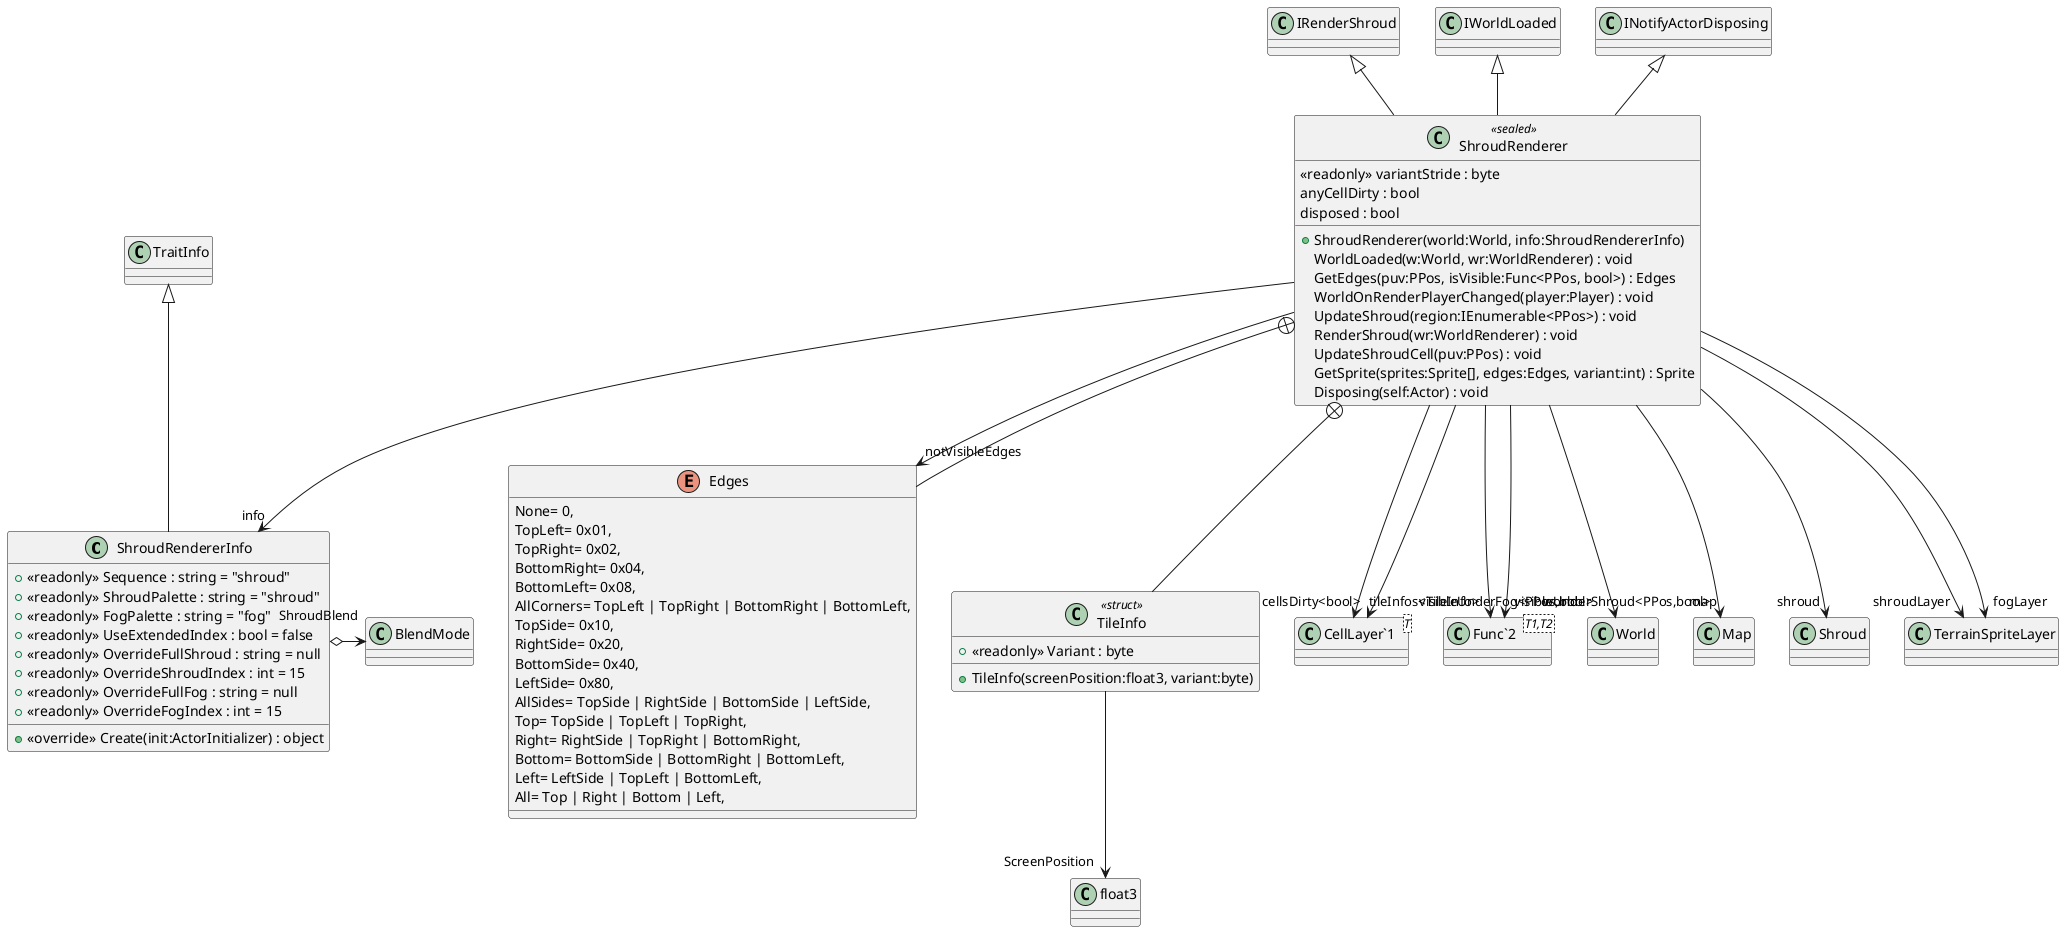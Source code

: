 @startuml
class ShroudRendererInfo {
    + <<readonly>> Sequence : string = "shroud"
    + <<readonly>> ShroudPalette : string = "shroud"
    + <<readonly>> FogPalette : string = "fog"
    + <<readonly>> UseExtendedIndex : bool = false
    + <<readonly>> OverrideFullShroud : string = null
    + <<readonly>> OverrideShroudIndex : int = 15
    + <<readonly>> OverrideFullFog : string = null
    + <<readonly>> OverrideFogIndex : int = 15
    + <<override>> Create(init:ActorInitializer) : object
}
class ShroudRenderer <<sealed>> {
    <<readonly>> variantStride : byte
    anyCellDirty : bool
    disposed : bool
    + ShroudRenderer(world:World, info:ShroudRendererInfo)
    WorldLoaded(w:World, wr:WorldRenderer) : void
    GetEdges(puv:PPos, isVisible:Func<PPos, bool>) : Edges
    WorldOnRenderPlayerChanged(player:Player) : void
    UpdateShroud(region:IEnumerable<PPos>) : void
    RenderShroud(wr:WorldRenderer) : void
    UpdateShroudCell(puv:PPos) : void
    GetSprite(sprites:Sprite[], edges:Edges, variant:int) : Sprite
    Disposing(self:Actor) : void
}
enum Edges {
    None= 0,
    TopLeft= 0x01,
    TopRight= 0x02,
    BottomRight= 0x04,
    BottomLeft= 0x08,
    AllCorners= TopLeft | TopRight | BottomRight | BottomLeft,
    TopSide= 0x10,
    RightSide= 0x20,
    BottomSide= 0x40,
    LeftSide= 0x80,
    AllSides= TopSide | RightSide | BottomSide | LeftSide,
    Top= TopSide | TopLeft | TopRight,
    Right= RightSide | TopRight | BottomRight,
    Bottom= BottomSide | BottomRight | BottomLeft,
    Left= LeftSide | TopLeft | BottomLeft,
    All= Top | Right | Bottom | Left,
}
class TileInfo <<struct>> {
    + <<readonly>> Variant : byte
    + TileInfo(screenPosition:float3, variant:byte)
}
class "CellLayer`1"<T> {
}
class "Func`2"<T1,T2> {
}
TraitInfo <|-- ShroudRendererInfo
ShroudRendererInfo o-> "ShroudBlend" BlendMode
IRenderShroud <|-- ShroudRenderer
IWorldLoaded <|-- ShroudRenderer
INotifyActorDisposing <|-- ShroudRenderer
ShroudRenderer --> "info" ShroudRendererInfo
ShroudRenderer --> "world" World
ShroudRenderer --> "map" Map
ShroudRenderer --> "notVisibleEdges" Edges
ShroudRenderer --> "tileInfos<TileInfo>" "CellLayer`1"
ShroudRenderer --> "cellsDirty<bool>" "CellLayer`1"
ShroudRenderer --> "shroud" Shroud
ShroudRenderer --> "visibleUnderShroud<PPos,bool>" "Func`2"
ShroudRenderer --> "visibleUnderFog<PPos,bool>" "Func`2"
ShroudRenderer --> "shroudLayer" TerrainSpriteLayer
ShroudRenderer --> "fogLayer" TerrainSpriteLayer
ShroudRenderer +-- Edges
ShroudRenderer +-- TileInfo
TileInfo --> "ScreenPosition" float3
@enduml
